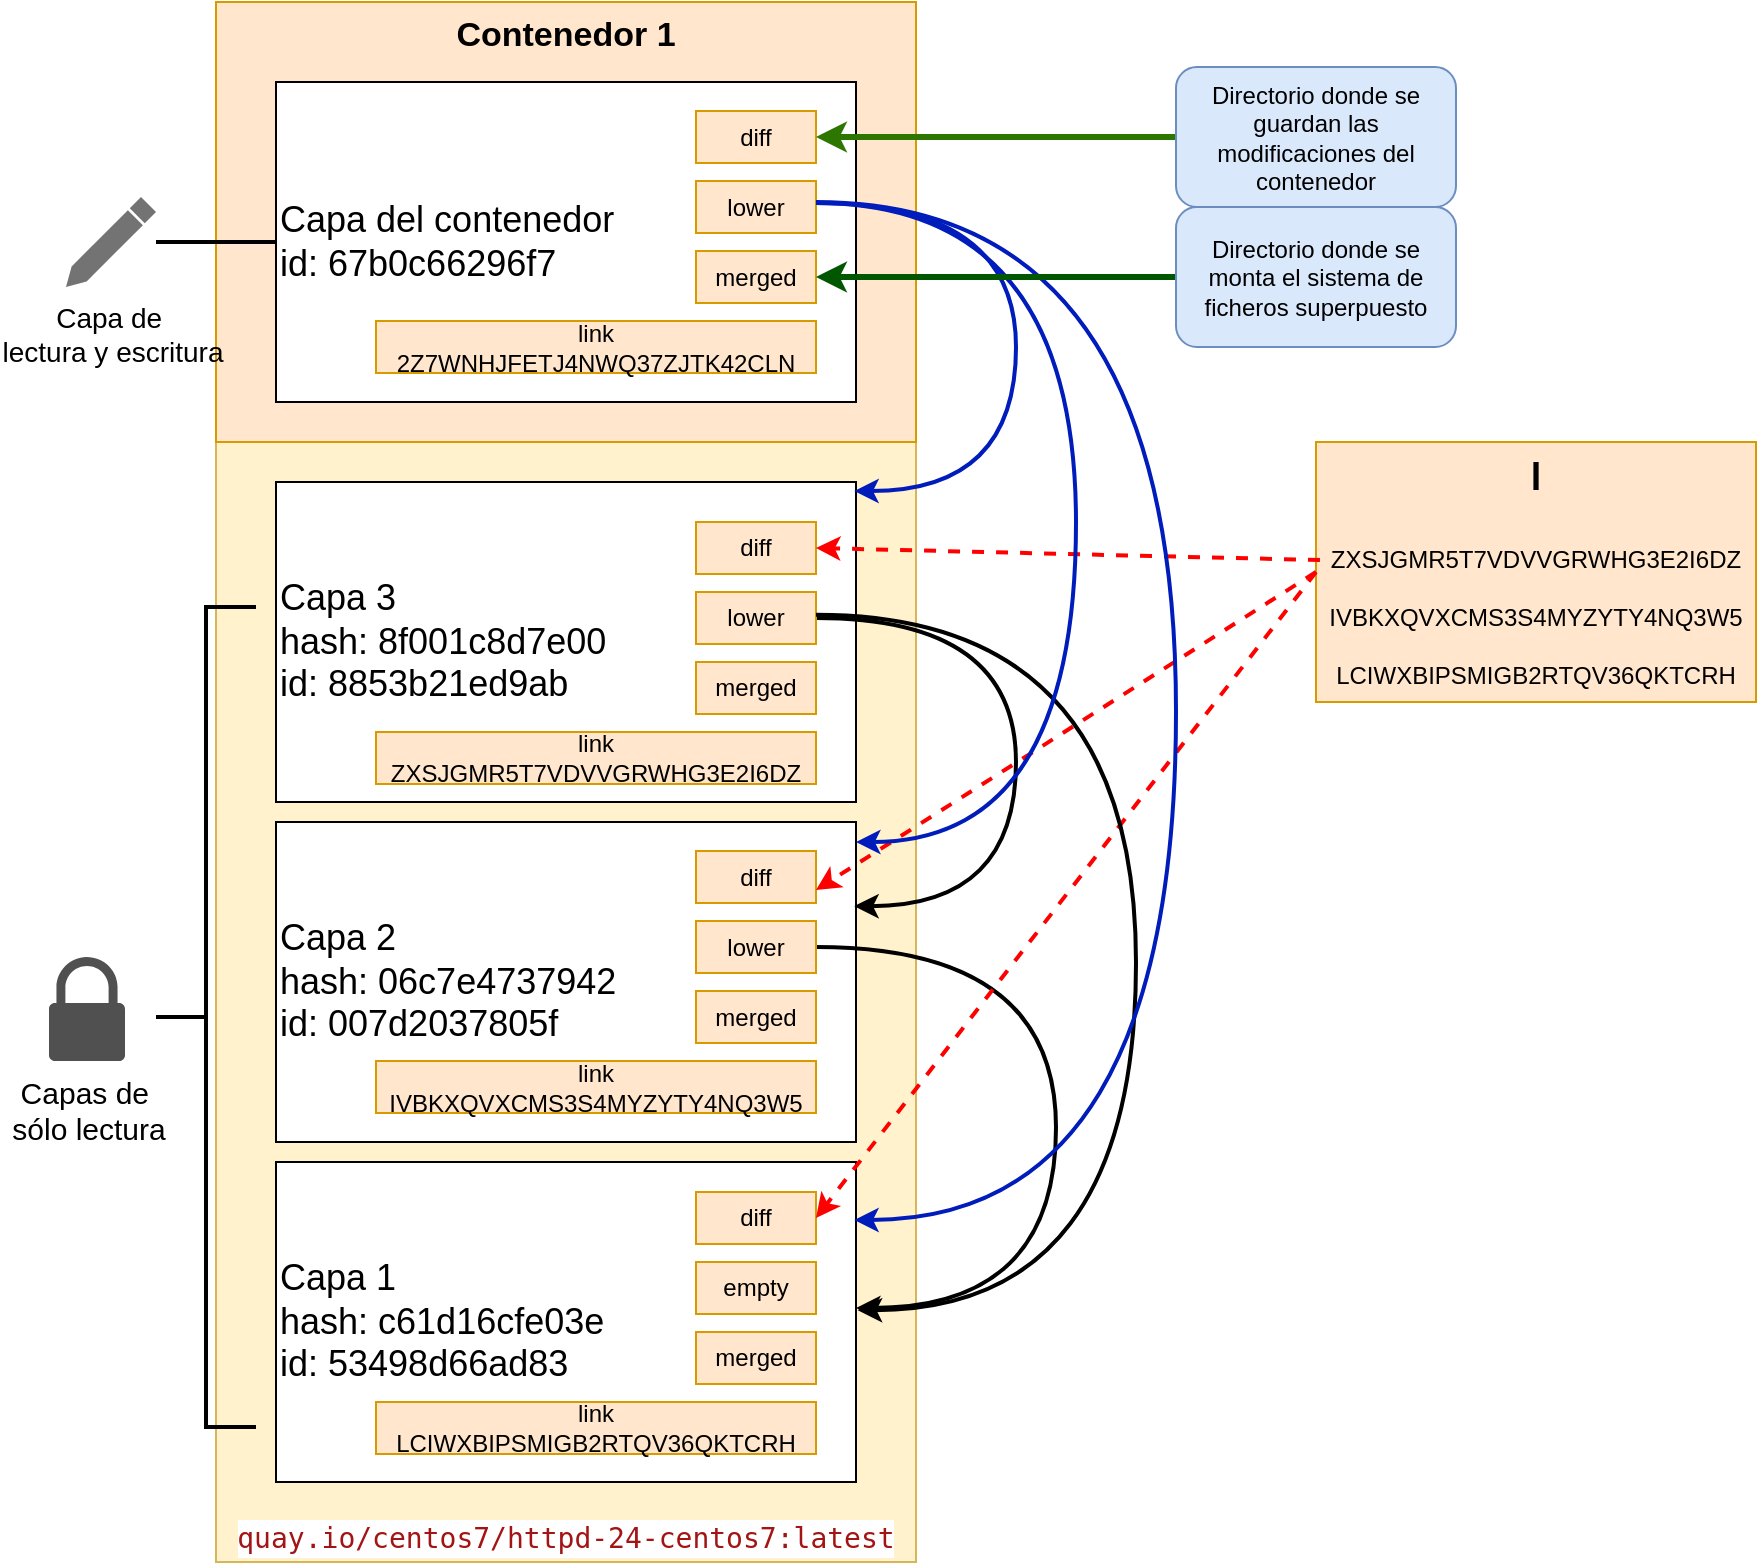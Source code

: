 <mxfile version="24.2.0" type="device">
  <diagram name="Página-1" id="QNrzKvdkZUiNf-F4cxl6">
    <mxGraphModel dx="1434" dy="1555" grid="1" gridSize="10" guides="1" tooltips="1" connect="1" arrows="1" fold="1" page="1" pageScale="1" pageWidth="1169" pageHeight="827" math="0" shadow="0">
      <root>
        <mxCell id="0" />
        <mxCell id="1" parent="0" />
        <mxCell id="IdGpFHFMFsSPEDV2ob-z-1" value="&lt;div style=&quot;color: #000000;background-color: #ffffff;font-family: &#39;Droid Sans Mono&#39;, &#39;monospace&#39;, monospace;font-weight: normal;font-size: 14px;line-height: 19px;white-space: pre;&quot;&gt;&lt;div&gt;&lt;span style=&quot;color: #a31515;&quot;&gt;quay.io/centos7/httpd-24-centos7:latest&lt;/span&gt;&lt;/div&gt;&lt;/div&gt;" style="rounded=0;whiteSpace=wrap;html=1;fillColor=#fff2cc;strokeColor=#d6b656;verticalAlign=bottom;" parent="1" vertex="1">
          <mxGeometry x="240" y="30" width="350" height="560" as="geometry" />
        </mxCell>
        <mxCell id="IdGpFHFMFsSPEDV2ob-z-2" value="&lt;div style=&quot;font-size: 18px;&quot;&gt;Capa 1&lt;/div&gt;&lt;div style=&quot;font-size: 18px;&quot;&gt;hash: c61d16cfe03e&lt;/div&gt;&lt;div style=&quot;font-size: 18px;&quot;&gt;id: 53498d66ad83&lt;/div&gt;" style="rounded=0;whiteSpace=wrap;html=1;align=left;fontSize=18;" parent="1" vertex="1">
          <mxGeometry x="270" y="390" width="290" height="160" as="geometry" />
        </mxCell>
        <mxCell id="IdGpFHFMFsSPEDV2ob-z-3" value="&lt;div style=&quot;font-size: 18px;&quot;&gt;Capa 2&lt;br style=&quot;font-size: 18px;&quot;&gt;&lt;/div&gt;&lt;div style=&quot;font-size: 18px;&quot;&gt;hash: 06c7e4737942&lt;/div&gt;&lt;div style=&quot;font-size: 18px;&quot;&gt;id: 007d2037805f&lt;/div&gt;" style="rounded=0;whiteSpace=wrap;html=1;align=left;fontSize=18;" parent="1" vertex="1">
          <mxGeometry x="270" y="220" width="290" height="160" as="geometry" />
        </mxCell>
        <mxCell id="IdGpFHFMFsSPEDV2ob-z-7" value="&lt;div style=&quot;font-size: 18px;&quot;&gt;Capa 3&lt;br style=&quot;font-size: 18px;&quot;&gt;&lt;/div&gt;&lt;div style=&quot;font-size: 18px;&quot;&gt;hash: 8f001c8d7e00&lt;/div&gt;&lt;div style=&quot;font-size: 18px;&quot;&gt;id: 8853b21ed9ab&lt;/div&gt;" style="rounded=0;whiteSpace=wrap;html=1;align=left;fontSize=18;" parent="1" vertex="1">
          <mxGeometry x="270" y="50" width="290" height="160" as="geometry" />
        </mxCell>
        <mxCell id="uRWNt52VGV2MBrOmD8XL-1" value="diff" style="rounded=0;whiteSpace=wrap;html=1;fillColor=#ffe6cc;strokeColor=#d79b00;" parent="1" vertex="1">
          <mxGeometry x="480" y="405" width="60" height="26" as="geometry" />
        </mxCell>
        <mxCell id="uRWNt52VGV2MBrOmD8XL-2" value="empty" style="rounded=0;whiteSpace=wrap;html=1;fillColor=#ffe6cc;strokeColor=#d79b00;" parent="1" vertex="1">
          <mxGeometry x="480" y="440" width="60" height="26" as="geometry" />
        </mxCell>
        <mxCell id="uRWNt52VGV2MBrOmD8XL-3" value="merged" style="rounded=0;whiteSpace=wrap;html=1;fillColor=#ffe6cc;strokeColor=#d79b00;" parent="1" vertex="1">
          <mxGeometry x="480" y="475" width="60" height="26" as="geometry" />
        </mxCell>
        <mxCell id="uRWNt52VGV2MBrOmD8XL-4" value="&lt;div&gt;link&lt;/div&gt;&lt;div&gt;LCIWXBIPSMIGB2RTQV36QKTCRH&lt;/div&gt;" style="rounded=0;whiteSpace=wrap;html=1;fillColor=#ffe6cc;strokeColor=#d79b00;" parent="1" vertex="1">
          <mxGeometry x="320" y="510" width="220" height="26" as="geometry" />
        </mxCell>
        <mxCell id="uRWNt52VGV2MBrOmD8XL-5" value="diff" style="rounded=0;whiteSpace=wrap;html=1;fillColor=#ffe6cc;strokeColor=#d79b00;" parent="1" vertex="1">
          <mxGeometry x="480" y="234.5" width="60" height="26" as="geometry" />
        </mxCell>
        <mxCell id="uRWNt52VGV2MBrOmD8XL-10" value="" style="edgeStyle=orthogonalEdgeStyle;rounded=0;orthogonalLoop=1;jettySize=auto;html=1;entryX=1;entryY=0.456;entryDx=0;entryDy=0;entryPerimeter=0;strokeWidth=2;curved=1;" parent="1" source="uRWNt52VGV2MBrOmD8XL-6" target="IdGpFHFMFsSPEDV2ob-z-2" edge="1">
          <mxGeometry relative="1" as="geometry">
            <mxPoint x="600" y="282.5" as="targetPoint" />
            <Array as="points">
              <mxPoint x="660" y="283" />
              <mxPoint x="660" y="463" />
            </Array>
          </mxGeometry>
        </mxCell>
        <mxCell id="uRWNt52VGV2MBrOmD8XL-6" value="lower" style="rounded=0;whiteSpace=wrap;html=1;fillColor=#ffe6cc;strokeColor=#d79b00;" parent="1" vertex="1">
          <mxGeometry x="480" y="269.5" width="60" height="26" as="geometry" />
        </mxCell>
        <mxCell id="uRWNt52VGV2MBrOmD8XL-7" value="merged" style="rounded=0;whiteSpace=wrap;html=1;fillColor=#ffe6cc;strokeColor=#d79b00;" parent="1" vertex="1">
          <mxGeometry x="480" y="304.5" width="60" height="26" as="geometry" />
        </mxCell>
        <mxCell id="uRWNt52VGV2MBrOmD8XL-8" value="&lt;div&gt;link&lt;/div&gt;&lt;div&gt;IVBKXQVXCMS3S4MYZYTY4NQ3W5&lt;/div&gt;" style="rounded=0;whiteSpace=wrap;html=1;fillColor=#ffe6cc;strokeColor=#d79b00;" parent="1" vertex="1">
          <mxGeometry x="320" y="339.5" width="220" height="26" as="geometry" />
        </mxCell>
        <mxCell id="uRWNt52VGV2MBrOmD8XL-11" value="diff" style="rounded=0;whiteSpace=wrap;html=1;fillColor=#ffe6cc;strokeColor=#d79b00;" parent="1" vertex="1">
          <mxGeometry x="480" y="70" width="60" height="26" as="geometry" />
        </mxCell>
        <mxCell id="uRWNt52VGV2MBrOmD8XL-16" value="" style="edgeStyle=orthogonalEdgeStyle;rounded=0;orthogonalLoop=1;jettySize=auto;html=1;entryX=0.997;entryY=0.388;entryDx=0;entryDy=0;entryPerimeter=0;strokeWidth=2;exitX=1;exitY=0.5;exitDx=0;exitDy=0;curved=1;endSize=6;" parent="1" source="uRWNt52VGV2MBrOmD8XL-12" edge="1">
          <mxGeometry relative="1" as="geometry">
            <mxPoint x="540" y="98" as="sourcePoint" />
            <mxPoint x="559.13" y="262.08" as="targetPoint" />
            <Array as="points">
              <mxPoint x="640" y="118" />
              <mxPoint x="640" y="262" />
            </Array>
          </mxGeometry>
        </mxCell>
        <mxCell id="uRWNt52VGV2MBrOmD8XL-12" value="lower" style="rounded=0;whiteSpace=wrap;html=1;fillColor=#ffe6cc;strokeColor=#d79b00;" parent="1" vertex="1">
          <mxGeometry x="480" y="105" width="60" height="26" as="geometry" />
        </mxCell>
        <mxCell id="uRWNt52VGV2MBrOmD8XL-13" value="merged" style="rounded=0;whiteSpace=wrap;html=1;fillColor=#ffe6cc;strokeColor=#d79b00;" parent="1" vertex="1">
          <mxGeometry x="480" y="140" width="60" height="26" as="geometry" />
        </mxCell>
        <mxCell id="uRWNt52VGV2MBrOmD8XL-14" value="&lt;div&gt;link&lt;/div&gt;&lt;div&gt;ZXSJGMR5T7VDVVGRWHG3E2I6DZ&lt;/div&gt;" style="rounded=0;whiteSpace=wrap;html=1;fillColor=#ffe6cc;strokeColor=#d79b00;" parent="1" vertex="1">
          <mxGeometry x="320" y="175" width="220" height="26" as="geometry" />
        </mxCell>
        <mxCell id="uRWNt52VGV2MBrOmD8XL-17" value="&lt;div&gt;&lt;b&gt;&lt;font style=&quot;font-size: 19px;&quot;&gt;l&lt;/font&gt;&lt;/b&gt;&lt;/div&gt;&lt;div&gt;&lt;b&gt;&lt;font style=&quot;font-size: 19px;&quot;&gt;&lt;br&gt;&lt;/font&gt;&lt;/b&gt;&lt;/div&gt;&lt;div&gt;ZXSJGMR5T7VDVVGRWHG3E2I6DZ&lt;/div&gt;&lt;div&gt;&lt;br&gt;&lt;/div&gt;&lt;div&gt;IVBKXQVXCMS3S4MYZYTY4NQ3W5&lt;/div&gt;&lt;div&gt;&lt;br&gt;&lt;/div&gt;&lt;div&gt;LCIWXBIPSMIGB2RTQV36QKTCRH&lt;/div&gt;" style="rounded=0;whiteSpace=wrap;html=1;fillColor=#ffe6cc;strokeColor=#d79b00;" parent="1" vertex="1">
          <mxGeometry x="790" y="30" width="220" height="130" as="geometry" />
        </mxCell>
        <mxCell id="uRWNt52VGV2MBrOmD8XL-18" value="" style="edgeStyle=none;orthogonalLoop=1;jettySize=auto;html=1;rounded=0;entryX=1;entryY=0.5;entryDx=0;entryDy=0;exitX=0.009;exitY=0.454;exitDx=0;exitDy=0;exitPerimeter=0;strokeWidth=2;strokeColor=#FF0000;dashed=1;" parent="1" source="uRWNt52VGV2MBrOmD8XL-17" target="uRWNt52VGV2MBrOmD8XL-11" edge="1">
          <mxGeometry width="80" relative="1" as="geometry">
            <mxPoint x="630" y="30" as="sourcePoint" />
            <mxPoint x="710" y="30" as="targetPoint" />
            <Array as="points" />
          </mxGeometry>
        </mxCell>
        <mxCell id="uRWNt52VGV2MBrOmD8XL-20" value="" style="edgeStyle=none;orthogonalLoop=1;jettySize=auto;html=1;rounded=0;entryX=1;entryY=0.75;entryDx=0;entryDy=0;exitX=0;exitY=0.5;exitDx=0;exitDy=0;strokeWidth=2;strokeColor=#FF0000;dashed=1;" parent="1" source="uRWNt52VGV2MBrOmD8XL-17" target="uRWNt52VGV2MBrOmD8XL-5" edge="1">
          <mxGeometry width="80" relative="1" as="geometry">
            <mxPoint x="682" y="121" as="sourcePoint" />
            <mxPoint x="540" y="115" as="targetPoint" />
            <Array as="points" />
          </mxGeometry>
        </mxCell>
        <mxCell id="uRWNt52VGV2MBrOmD8XL-21" value="" style="edgeStyle=none;orthogonalLoop=1;jettySize=auto;html=1;rounded=0;entryX=1;entryY=0.5;entryDx=0;entryDy=0;exitX=0;exitY=0.5;exitDx=0;exitDy=0;strokeWidth=2;strokeColor=#FF0000;dashed=1;" parent="1" source="uRWNt52VGV2MBrOmD8XL-17" target="uRWNt52VGV2MBrOmD8XL-1" edge="1">
          <mxGeometry width="80" relative="1" as="geometry">
            <mxPoint x="692" y="150" as="sourcePoint" />
            <mxPoint x="550" y="283" as="targetPoint" />
            <Array as="points" />
          </mxGeometry>
        </mxCell>
        <mxCell id="uRWNt52VGV2MBrOmD8XL-22" value="" style="edgeStyle=orthogonalEdgeStyle;rounded=0;orthogonalLoop=1;jettySize=auto;html=1;entryX=1.003;entryY=0.463;entryDx=0;entryDy=0;entryPerimeter=0;strokeWidth=2;exitX=1;exitY=0.5;exitDx=0;exitDy=0;curved=1;endSize=6;" parent="1" target="IdGpFHFMFsSPEDV2ob-z-2" edge="1">
          <mxGeometry relative="1" as="geometry">
            <mxPoint x="540" y="116.4" as="sourcePoint" />
            <mxPoint x="559.13" y="260.48" as="targetPoint" />
            <Array as="points">
              <mxPoint x="700" y="116" />
              <mxPoint x="700" y="464" />
            </Array>
          </mxGeometry>
        </mxCell>
        <mxCell id="FYOSMCat4gr2r_uf7CFL-1" value="&lt;div&gt;&lt;b&gt;&lt;font style=&quot;font-size: 17px;&quot;&gt;Contenedor 1&lt;/font&gt;&lt;/b&gt;&lt;/div&gt;" style="rounded=0;whiteSpace=wrap;html=1;fillColor=#ffe6cc;strokeColor=#d79b00;verticalAlign=top;" parent="1" vertex="1">
          <mxGeometry x="240" y="-190" width="350" height="220" as="geometry" />
        </mxCell>
        <mxCell id="FYOSMCat4gr2r_uf7CFL-2" value="&lt;div style=&quot;font-size: 18px;&quot;&gt;Capa del contenedor&lt;br style=&quot;font-size: 18px;&quot;&gt;&lt;/div&gt;&lt;div style=&quot;font-size: 18px;&quot;&gt;id: 67b0c66296f7&lt;/div&gt;" style="rounded=0;whiteSpace=wrap;html=1;align=left;fontSize=18;" parent="1" vertex="1">
          <mxGeometry x="270" y="-150" width="290" height="160" as="geometry" />
        </mxCell>
        <mxCell id="FYOSMCat4gr2r_uf7CFL-3" value="diff" style="rounded=0;whiteSpace=wrap;html=1;fillColor=#ffe6cc;strokeColor=#d79b00;" parent="1" vertex="1">
          <mxGeometry x="480" y="-135.5" width="60" height="26" as="geometry" />
        </mxCell>
        <mxCell id="FYOSMCat4gr2r_uf7CFL-4" value="lower" style="rounded=0;whiteSpace=wrap;html=1;fillColor=#ffe6cc;strokeColor=#d79b00;" parent="1" vertex="1">
          <mxGeometry x="480" y="-100.5" width="60" height="26" as="geometry" />
        </mxCell>
        <mxCell id="FYOSMCat4gr2r_uf7CFL-5" value="merged" style="rounded=0;whiteSpace=wrap;html=1;fillColor=#ffe6cc;strokeColor=#d79b00;" parent="1" vertex="1">
          <mxGeometry x="480" y="-65.5" width="60" height="26" as="geometry" />
        </mxCell>
        <mxCell id="FYOSMCat4gr2r_uf7CFL-6" value="&lt;div&gt;link&lt;/div&gt;&lt;div&gt;2Z7WNHJFETJ4NWQ37ZJTK42CLN&lt;/div&gt;" style="rounded=0;whiteSpace=wrap;html=1;fillColor=#ffe6cc;strokeColor=#d79b00;" parent="1" vertex="1">
          <mxGeometry x="320" y="-30.5" width="220" height="26" as="geometry" />
        </mxCell>
        <mxCell id="FYOSMCat4gr2r_uf7CFL-7" value="" style="edgeStyle=orthogonalEdgeStyle;rounded=0;orthogonalLoop=1;jettySize=auto;html=1;entryX=0.997;entryY=0.388;entryDx=0;entryDy=0;entryPerimeter=0;strokeWidth=2;exitX=1;exitY=0.5;exitDx=0;exitDy=0;curved=1;endSize=6;fillColor=#0050ef;strokeColor=#001DBC;" parent="1" edge="1">
          <mxGeometry relative="1" as="geometry">
            <mxPoint x="540" y="-89.55" as="sourcePoint" />
            <mxPoint x="559.13" y="54.53" as="targetPoint" />
            <Array as="points">
              <mxPoint x="640" y="-89.55" />
              <mxPoint x="640" y="54.45" />
            </Array>
          </mxGeometry>
        </mxCell>
        <mxCell id="FYOSMCat4gr2r_uf7CFL-8" value="" style="edgeStyle=orthogonalEdgeStyle;rounded=0;orthogonalLoop=1;jettySize=auto;html=1;strokeWidth=2;exitX=1;exitY=0.5;exitDx=0;exitDy=0;curved=1;endSize=6;fillColor=#0050ef;strokeColor=#001DBC;" parent="1" target="IdGpFHFMFsSPEDV2ob-z-3" edge="1">
          <mxGeometry relative="1" as="geometry">
            <mxPoint x="540" y="-89.54" as="sourcePoint" />
            <mxPoint x="559.13" y="54.54" as="targetPoint" />
            <Array as="points">
              <mxPoint x="670" y="-89" />
              <mxPoint x="670" y="230" />
            </Array>
          </mxGeometry>
        </mxCell>
        <mxCell id="FYOSMCat4gr2r_uf7CFL-9" value="" style="edgeStyle=orthogonalEdgeStyle;rounded=0;orthogonalLoop=1;jettySize=auto;html=1;strokeWidth=2;exitX=1;exitY=0.5;exitDx=0;exitDy=0;curved=1;endSize=6;fillColor=#0050ef;strokeColor=#001DBC;entryX=0.997;entryY=0.181;entryDx=0;entryDy=0;entryPerimeter=0;" parent="1" target="IdGpFHFMFsSPEDV2ob-z-2" edge="1">
          <mxGeometry relative="1" as="geometry">
            <mxPoint x="540" y="-90" as="sourcePoint" />
            <mxPoint x="560" y="229.54" as="targetPoint" />
            <Array as="points">
              <mxPoint x="720" y="-90" />
              <mxPoint x="720" y="419" />
            </Array>
          </mxGeometry>
        </mxCell>
        <mxCell id="FYOSMCat4gr2r_uf7CFL-12" value="" style="edgeStyle=entityRelationEdgeStyle;rounded=0;orthogonalLoop=1;jettySize=auto;html=1;entryX=1;entryY=0.5;entryDx=0;entryDy=0;fillColor=#008a00;strokeColor=#005700;strokeWidth=3;exitX=0;exitY=0.5;exitDx=0;exitDy=0;" parent="1" source="FYOSMCat4gr2r_uf7CFL-10" target="FYOSMCat4gr2r_uf7CFL-5" edge="1">
          <mxGeometry relative="1" as="geometry">
            <mxPoint x="675" y="-131.25" as="sourcePoint" />
            <mxPoint x="585" y="-28.75" as="targetPoint" />
          </mxGeometry>
        </mxCell>
        <mxCell id="FYOSMCat4gr2r_uf7CFL-10" value="Directorio donde se monta el sistema de ficheros superpuesto" style="text;strokeColor=#6c8ebf;align=center;fillColor=#dae8fc;html=1;verticalAlign=middle;whiteSpace=wrap;rounded=1;gradientColor=none;labelBackgroundColor=none;labelBorderColor=none;textShadow=0;shadow=0;glass=0;" parent="1" vertex="1">
          <mxGeometry x="720" y="-87.5" width="140" height="70" as="geometry" />
        </mxCell>
        <mxCell id="FYOSMCat4gr2r_uf7CFL-13" value="" style="strokeWidth=2;html=1;shape=mxgraph.flowchart.annotation_2;align=left;labelPosition=right;pointerEvents=1;" parent="1" vertex="1">
          <mxGeometry x="210" y="112.5" width="50" height="410" as="geometry" />
        </mxCell>
        <mxCell id="FYOSMCat4gr2r_uf7CFL-14" value="&lt;div&gt;&lt;font style=&quot;font-size: 15px;&quot;&gt;Capas de&amp;nbsp;&lt;/font&gt;&lt;/div&gt;&lt;div&gt;&lt;font style=&quot;font-size: 15px;&quot;&gt;sólo lectura&lt;/font&gt;&lt;/div&gt;" style="sketch=0;pointerEvents=1;shadow=0;dashed=0;html=1;strokeColor=none;fillColor=#505050;labelPosition=center;verticalLabelPosition=bottom;verticalAlign=top;outlineConnect=0;align=center;shape=mxgraph.office.security.lock_protected;" parent="1" vertex="1">
          <mxGeometry x="156.5" y="287.5" width="38" height="52" as="geometry" />
        </mxCell>
        <mxCell id="FYOSMCat4gr2r_uf7CFL-16" value="" style="edgeStyle=orthogonalEdgeStyle;rounded=0;orthogonalLoop=1;jettySize=auto;html=1;endArrow=none;endFill=0;strokeWidth=2;" parent="1" source="FYOSMCat4gr2r_uf7CFL-15" target="FYOSMCat4gr2r_uf7CFL-2" edge="1">
          <mxGeometry relative="1" as="geometry" />
        </mxCell>
        <mxCell id="FYOSMCat4gr2r_uf7CFL-15" value="&lt;div&gt;&lt;font style=&quot;font-size: 14px;&quot;&gt;Capa de&amp;nbsp;&lt;/font&gt;&lt;/div&gt;&lt;div&gt;&lt;font style=&quot;font-size: 14px;&quot;&gt;lectura y escritura&lt;/font&gt;&lt;/div&gt;" style="html=1;dashed=0;aspect=fixed;verticalLabelPosition=bottom;verticalAlign=top;align=center;shape=mxgraph.gmdl.edit;strokeColor=none;fillColor=#737373;shadow=0;sketch=0;" parent="1" vertex="1">
          <mxGeometry x="165" y="-92.5" width="45" height="45" as="geometry" />
        </mxCell>
        <mxCell id="FYOSMCat4gr2r_uf7CFL-19" value="" style="edgeStyle=orthogonalEdgeStyle;rounded=0;orthogonalLoop=1;jettySize=auto;html=1;strokeWidth=3;fillColor=#60a917;strokeColor=#2D7600;entryX=1;entryY=0.5;entryDx=0;entryDy=0;" parent="1" source="FYOSMCat4gr2r_uf7CFL-17" target="FYOSMCat4gr2r_uf7CFL-3" edge="1">
          <mxGeometry relative="1" as="geometry">
            <mxPoint x="630" y="-135.5" as="targetPoint" />
          </mxGeometry>
        </mxCell>
        <mxCell id="FYOSMCat4gr2r_uf7CFL-17" value="Directorio donde se guardan las modificaciones del contenedor" style="text;strokeColor=#6c8ebf;align=center;fillColor=#dae8fc;html=1;verticalAlign=middle;whiteSpace=wrap;rounded=1;gradientColor=none;labelBackgroundColor=none;labelBorderColor=none;textShadow=0;shadow=0;glass=0;" parent="1" vertex="1">
          <mxGeometry x="720" y="-157.5" width="140" height="70" as="geometry" />
        </mxCell>
      </root>
    </mxGraphModel>
  </diagram>
</mxfile>
